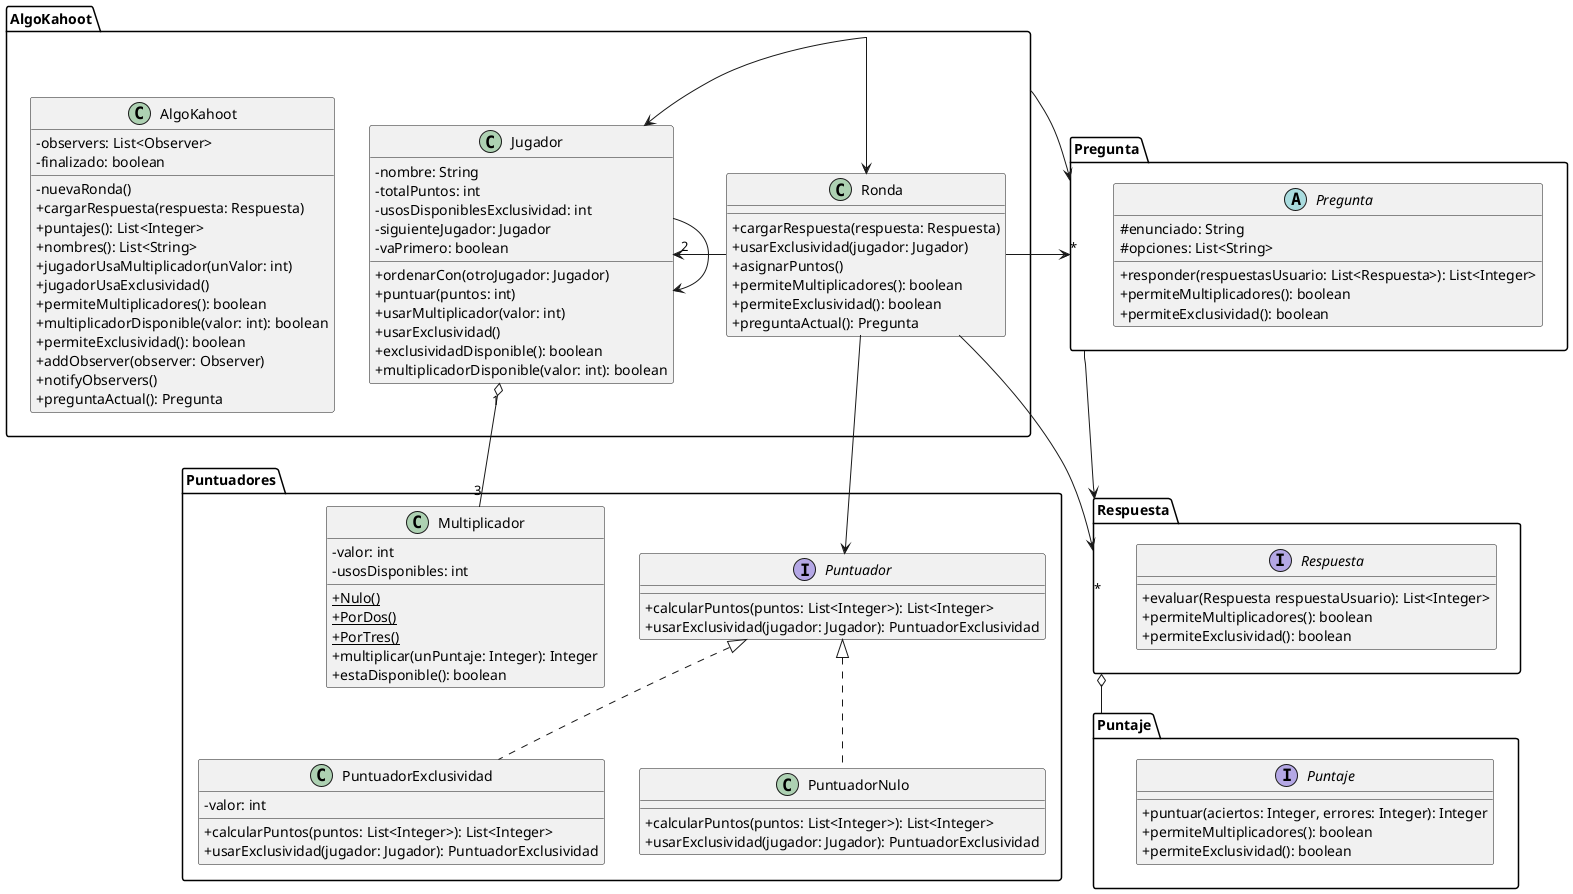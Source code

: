 @startuml
skinparam classAttributeIconSize 0

package AlgoKahoot {
    class AlgoKahoot {
        - observers: List<Observer>
        - finalizado: boolean
        - nuevaRonda()
        + cargarRespuesta(respuesta: Respuesta)
        + puntajes(): List<Integer>
        + nombres(): List<String>
        + jugadorUsaMultiplicador(unValor: int)
        + jugadorUsaExclusividad()
        + permiteMultiplicadores(): boolean
        + multiplicadorDisponible(valor: int): boolean
        + permiteExclusividad(): boolean
        + addObserver(observer: Observer)
        + notifyObservers()
        + preguntaActual(): Pregunta
    }
    class Jugador {
        - nombre: String
        - totalPuntos: int
        - usosDisponiblesExclusividad: int
        - siguienteJugador: Jugador
        - vaPrimero: boolean
        + ordenarCon(otroJugador: Jugador)
        + puntuar(puntos: int)
        + usarMultiplicador(valor: int)
        + usarExclusividad()
        + exclusividadDisponible(): boolean
        + multiplicadorDisponible(valor: int): boolean
    }
    class Ronda {
        + cargarRespuesta(respuesta: Respuesta)
        + usarExclusividad(jugador: Jugador)
        + asignarPuntos()
        + permiteMultiplicadores(): boolean
        + permiteExclusividad(): boolean
        + preguntaActual(): Pregunta
    }
}

package Pregunta {
    abstract class Pregunta {
        # enunciado: String
        # opciones: List<String>
        + responder(respuestasUsuario: List<Respuesta>): List<Integer>
        + permiteMultiplicadores(): boolean
        + permiteExclusividad(): boolean
    }
}

package Puntaje {
    interface Puntaje {
        + puntuar(aciertos: Integer, errores: Integer): Integer
        + permiteMultiplicadores(): boolean
        + permiteExclusividad(): boolean
    }
}

package Puntuadores {
    class Multiplicador {
        - valor: int
        - usosDisponibles: int
        + {static} Nulo()
        + {static} PorDos()
        + {static} PorTres()
        + multiplicar(unPuntaje: Integer): Integer
        + estaDisponible(): boolean
    }
    interface Puntuador {
        + calcularPuntos(puntos: List<Integer>): List<Integer>
        + usarExclusividad(jugador: Jugador): PuntuadorExclusividad
    }
    class PuntuadorExclusividad {
        - valor: int
        + calcularPuntos(puntos: List<Integer>): List<Integer>
        + usarExclusividad(jugador: Jugador): PuntuadorExclusividad
    }
    class PuntuadorNulo {
        + calcularPuntos(puntos: List<Integer>): List<Integer>
        + usarExclusividad(jugador: Jugador): PuntuadorExclusividad
    }
}

package Respuesta {
    interface Respuesta {
        + evaluar(Respuesta respuestaUsuario): List<Integer>
        + permiteMultiplicadores(): boolean
        + permiteExclusividad(): boolean
    }
}

'Ordenamiento De Cuadrados

'Herencia --|> cumple la relación 'es un'

'Asociacion --> un objeto guarda a otro
Pregunta --> Respuesta
Ronda -left-> "*" Pregunta
Ronda -down-> Puntuador
Ronda --> "*" Respuesta
Ronda -right-> "2" Jugador
AlgoKahoot --> Pregunta
AlgoKahoot -down-> Ronda
AlgoKahoot -down-> Jugador
Jugador --> Jugador

'Agregacion --o un objeto esta compuesto por otro pero no lo necesita para vivir
Jugador "1" o-- "3" Multiplicador
Respuesta o-- Puntaje

'Composicion --* un objeto es dueño de otro

'Dependencia ..> un objeto utiliza a otro porque lo recibe/devuelve
'Respuesta <.right. AlgoKahoot

'Interfaces ..|> colección de declaraciones de métodos sin implemetnar
PuntuadorExclusividad .up.|> Puntuador
PuntuadorNulo .up.|> Puntuador


@enduml